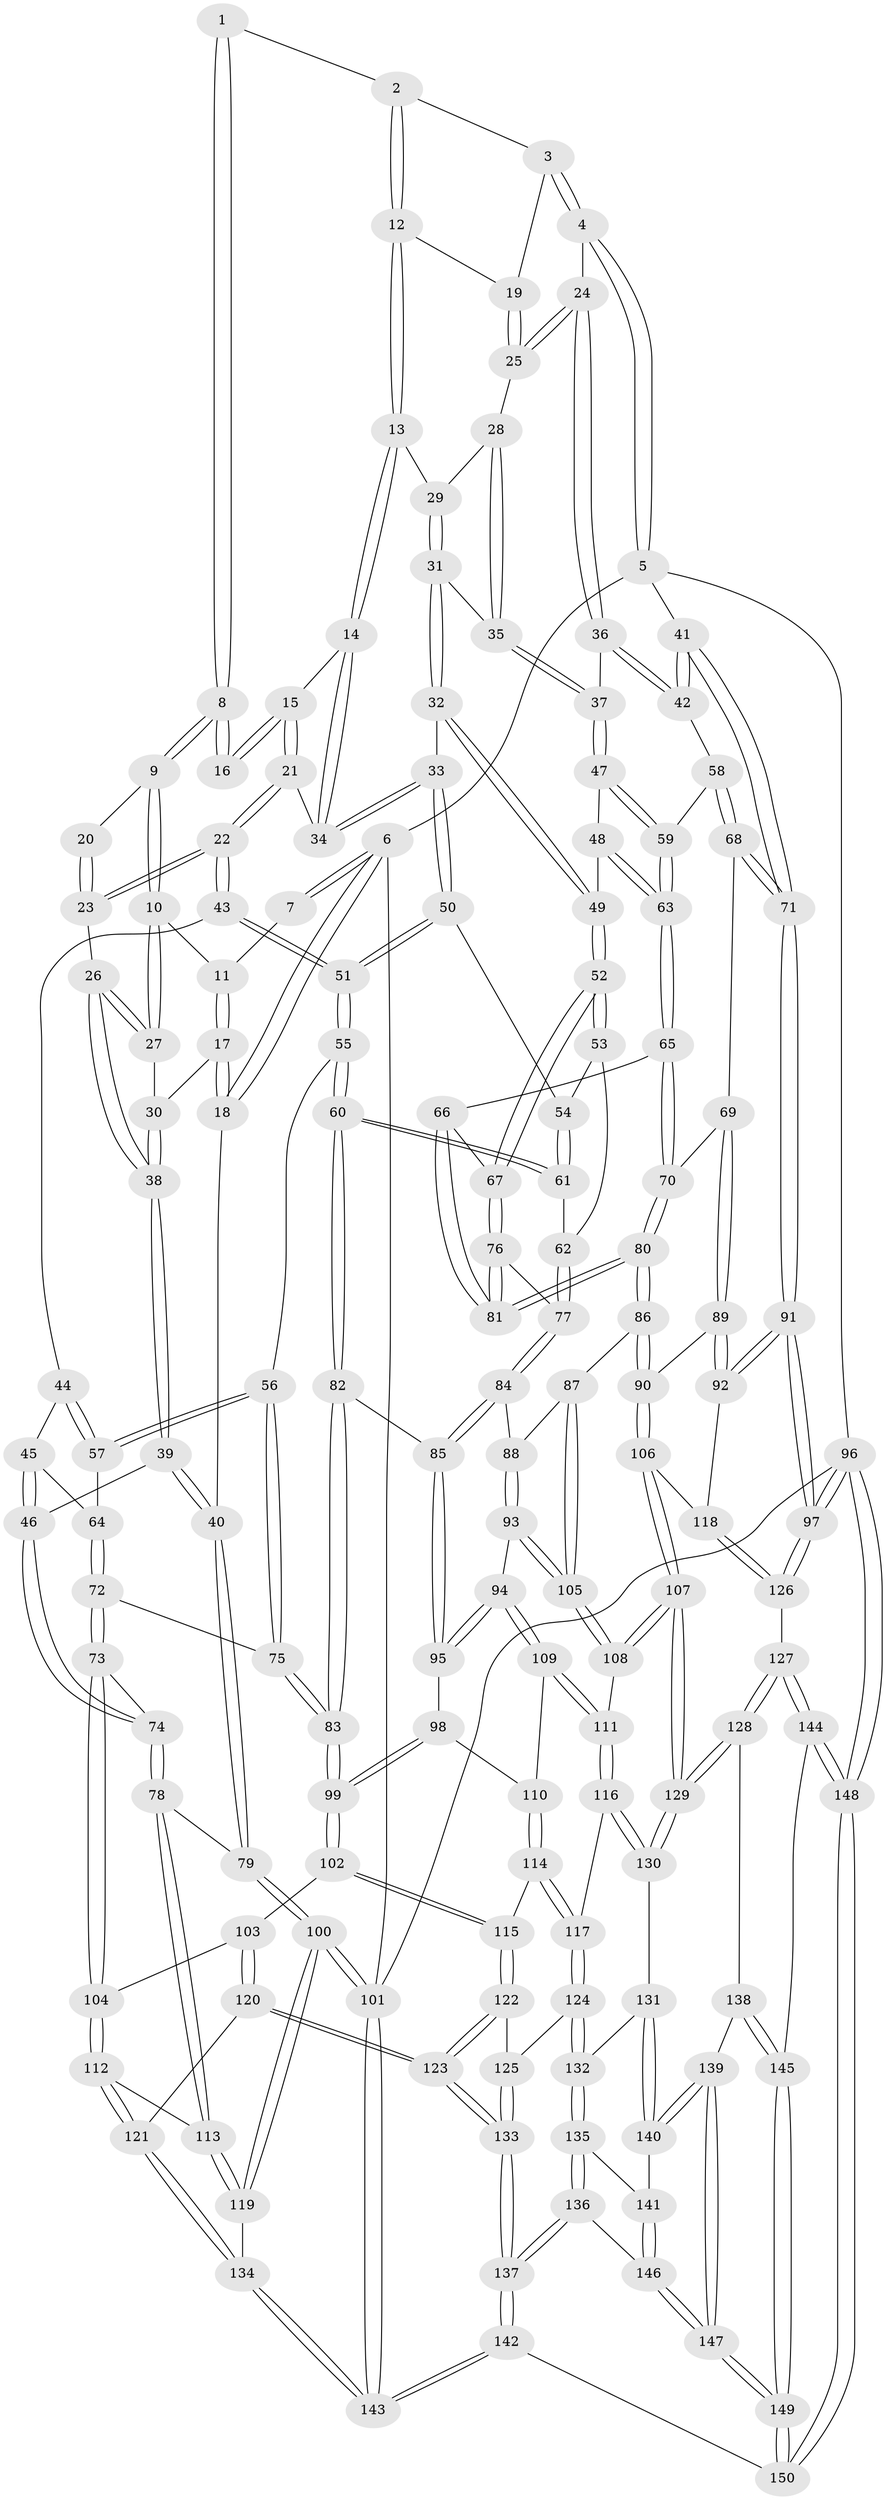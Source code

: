 // Generated by graph-tools (version 1.1) at 2025/38/03/09/25 02:38:40]
// undirected, 150 vertices, 372 edges
graph export_dot {
graph [start="1"]
  node [color=gray90,style=filled];
  1 [pos="+0.32595656499250053+0"];
  2 [pos="+0.5923874591014799+0"];
  3 [pos="+0.893556800713934+0"];
  4 [pos="+1+0"];
  5 [pos="+1+0"];
  6 [pos="+0+0"];
  7 [pos="+0.1556767807084725+0"];
  8 [pos="+0.36678786589917484+0.04200639096323051"];
  9 [pos="+0.24405961731174627+0.06882721127796278"];
  10 [pos="+0.2224265402678222+0.06987830373752417"];
  11 [pos="+0.16732571100994972+0"];
  12 [pos="+0.5760587053707421+0"];
  13 [pos="+0.5587262553466981+0.030017859399613347"];
  14 [pos="+0.4786415077151726+0.09535162011623785"];
  15 [pos="+0.42938283799408866+0.10350224429083521"];
  16 [pos="+0.37259539149812365+0.052666581145231865"];
  17 [pos="+0.098716479920484+0.13508881446791227"];
  18 [pos="+0+0"];
  19 [pos="+0.6971613645412224+0.07948409192599744"];
  20 [pos="+0.3211934479390926+0.10162269603476018"];
  21 [pos="+0.37362697827527136+0.2054697419454136"];
  22 [pos="+0.3377659015647249+0.24231807763042001"];
  23 [pos="+0.2851613310921699+0.18903120364475437"];
  24 [pos="+0.8149062853521127+0.10395536836134354"];
  25 [pos="+0.7265577399684366+0.10871422546097764"];
  26 [pos="+0.25606716467692775+0.17216974777992108"];
  27 [pos="+0.21343594404896693+0.1030274972414526"];
  28 [pos="+0.6820202110884909+0.1552492926922539"];
  29 [pos="+0.5601448843960544+0.03313536563160888"];
  30 [pos="+0.09900470531100286+0.13540852225867347"];
  31 [pos="+0.6125048351013901+0.2084940308392042"];
  32 [pos="+0.5784035132721285+0.25666470905782024"];
  33 [pos="+0.5635675631414823+0.25920645611568166"];
  34 [pos="+0.5268248105530154+0.2189045815911206"];
  35 [pos="+0.667425335093667+0.18510298936887534"];
  36 [pos="+0.819039335843976+0.23920658414960863"];
  37 [pos="+0.7909656768871406+0.27051642303550444"];
  38 [pos="+0.094397243528155+0.27025743332134883"];
  39 [pos="+0.07769177332087171+0.31641151104849086"];
  40 [pos="+0+0.3306818835731094"];
  41 [pos="+1+0.22553972616978898"];
  42 [pos="+1+0.2601338920069066"];
  43 [pos="+0.3378412173388266+0.24730411413414757"];
  44 [pos="+0.2853904754266979+0.2878044925521213"];
  45 [pos="+0.1803697459002908+0.32840913429749385"];
  46 [pos="+0.08476893806725343+0.3220974361276813"];
  47 [pos="+0.7891405137666293+0.2757439765658578"];
  48 [pos="+0.7432504366996405+0.32401598393526126"];
  49 [pos="+0.671168494018843+0.3347121715811681"];
  50 [pos="+0.5305745105291675+0.29308701766644785"];
  51 [pos="+0.3876687368986899+0.3043292215824367"];
  52 [pos="+0.632328566491745+0.42387229893348527"];
  53 [pos="+0.5489349653814405+0.36683891168171706"];
  54 [pos="+0.529621039282092+0.3266183857203128"];
  55 [pos="+0.39327856680829737+0.4024924115873335"];
  56 [pos="+0.35429718809635724+0.42540567013755076"];
  57 [pos="+0.28940820954671237+0.39936998194649126"];
  58 [pos="+0.8847509878005598+0.3764147283335829"];
  59 [pos="+0.8735201094777864+0.3690981598362491"];
  60 [pos="+0.4476213229138793+0.4376786486244879"];
  61 [pos="+0.45616607418817245+0.4327982830251906"];
  62 [pos="+0.5319429240958412+0.42552678675400224"];
  63 [pos="+0.7723300644113235+0.4198514804667937"];
  64 [pos="+0.24778809648987696+0.41110627036227704"];
  65 [pos="+0.7726132582658599+0.42313825904560703"];
  66 [pos="+0.7677346015405855+0.42848647230672526"];
  67 [pos="+0.631385317450588+0.4382570390157383"];
  68 [pos="+0.894775567059792+0.46307877625863747"];
  69 [pos="+0.8886804802525214+0.4710222006740313"];
  70 [pos="+0.8401563828799775+0.46173004509200166"];
  71 [pos="+1+0.38309653042491065"];
  72 [pos="+0.21920786367206402+0.5304861205932829"];
  73 [pos="+0.15181929447348438+0.5500848053707558"];
  74 [pos="+0.14913098852867068+0.5498835418991227"];
  75 [pos="+0.29607121504826706+0.5376364394825197"];
  76 [pos="+0.6267378920137523+0.4535939327229616"];
  77 [pos="+0.6075120594706539+0.4688909089707667"];
  78 [pos="+0.13798350785773192+0.557403121050529"];
  79 [pos="+0+0.4918213882149106"];
  80 [pos="+0.7402693363686991+0.5576758652091761"];
  81 [pos="+0.726211240184634+0.5176446543675596"];
  82 [pos="+0.4647789180479076+0.5152052153551154"];
  83 [pos="+0.37582896010015987+0.6039706902906569"];
  84 [pos="+0.6003159078410191+0.481974984986366"];
  85 [pos="+0.5000491517076826+0.524921061481723"];
  86 [pos="+0.7414535414516192+0.5680151731129953"];
  87 [pos="+0.6836296685952818+0.5846377265636038"];
  88 [pos="+0.6052677347528072+0.5053531822682459"];
  89 [pos="+0.8912490520001575+0.5220791079147832"];
  90 [pos="+0.7894775376228731+0.6134851500885511"];
  91 [pos="+1+0.630857871645563"];
  92 [pos="+1+0.6126416164419421"];
  93 [pos="+0.5903878992892347+0.6170417105006272"];
  94 [pos="+0.5754217407519258+0.6207540822215295"];
  95 [pos="+0.5348443091109711+0.5850445819962752"];
  96 [pos="+1+1"];
  97 [pos="+1+0.8034042992501967"];
  98 [pos="+0.46239023209387176+0.6297616493127238"];
  99 [pos="+0.37795151879772515+0.6166235361509976"];
  100 [pos="+0+0.7455749441298666"];
  101 [pos="+0+1"];
  102 [pos="+0.3739238865435154+0.6394673631656672"];
  103 [pos="+0.3246356804424382+0.6805930306129757"];
  104 [pos="+0.23096142109313492+0.6701147414749344"];
  105 [pos="+0.626945391509065+0.6257790350516613"];
  106 [pos="+0.8014365673715362+0.6698868940844689"];
  107 [pos="+0.7318449107464271+0.753383482428983"];
  108 [pos="+0.6375368236411741+0.6477676894778468"];
  109 [pos="+0.5627451602524246+0.6391227812797666"];
  110 [pos="+0.5237332092004418+0.6634555934523029"];
  111 [pos="+0.5893420044991886+0.7391967673649064"];
  112 [pos="+0.20359490171649575+0.7462256480922914"];
  113 [pos="+0.06903075744861627+0.7012222857505965"];
  114 [pos="+0.503183440948567+0.7183777144411976"];
  115 [pos="+0.39904047885468863+0.677863376308278"];
  116 [pos="+0.5892461751862512+0.7438161041784337"];
  117 [pos="+0.5094532584921613+0.7353503497374398"];
  118 [pos="+0.8657612727891734+0.685985683159841"];
  119 [pos="+0.009483250791270461+0.7494952039117253"];
  120 [pos="+0.2778985106423756+0.8270349027504784"];
  121 [pos="+0.2555208026357888+0.8272154429176448"];
  122 [pos="+0.40563142978179073+0.7347114580609612"];
  123 [pos="+0.3483401505409708+0.8642739117925848"];
  124 [pos="+0.49420635096775206+0.7677592825610062"];
  125 [pos="+0.46467015851558047+0.7725475171606202"];
  126 [pos="+0.9403221700296239+0.811702386772791"];
  127 [pos="+0.8608129167537039+0.874264725465402"];
  128 [pos="+0.733479944068946+0.7954897050595682"];
  129 [pos="+0.7276535202563074+0.7660844340912217"];
  130 [pos="+0.6035753527513156+0.7584467938003723"];
  131 [pos="+0.6019629861651907+0.7615463417470745"];
  132 [pos="+0.5214774397184707+0.8401744385929621"];
  133 [pos="+0.36478544439018673+0.8811045840611329"];
  134 [pos="+0.13285321593064914+0.9090460515532663"];
  135 [pos="+0.5203759529617881+0.8581625339906848"];
  136 [pos="+0.43312262338873486+0.9094374924400207"];
  137 [pos="+0.3883534005068853+0.9184427152305604"];
  138 [pos="+0.6942335305709332+0.8597720000896171"];
  139 [pos="+0.6179258181225626+0.8998114263342784"];
  140 [pos="+0.5989104989159842+0.890858531935579"];
  141 [pos="+0.5968603177809826+0.8904685810598366"];
  142 [pos="+0.324374018272919+1"];
  143 [pos="+0.05059523637426091+1"];
  144 [pos="+0.860081796997916+0.9248337874199631"];
  145 [pos="+0.742850840848832+0.9643304757091966"];
  146 [pos="+0.5234691179774379+0.9631416990781502"];
  147 [pos="+0.6319516292857736+1"];
  148 [pos="+1+1"];
  149 [pos="+0.6425189885949204+1"];
  150 [pos="+0.6412002074683607+1"];
  1 -- 2;
  1 -- 8;
  1 -- 8;
  2 -- 3;
  2 -- 12;
  2 -- 12;
  3 -- 4;
  3 -- 4;
  3 -- 19;
  4 -- 5;
  4 -- 5;
  4 -- 24;
  5 -- 6;
  5 -- 41;
  5 -- 96;
  6 -- 7;
  6 -- 7;
  6 -- 18;
  6 -- 18;
  6 -- 101;
  7 -- 11;
  8 -- 9;
  8 -- 9;
  8 -- 16;
  8 -- 16;
  9 -- 10;
  9 -- 10;
  9 -- 20;
  10 -- 11;
  10 -- 27;
  10 -- 27;
  11 -- 17;
  11 -- 17;
  12 -- 13;
  12 -- 13;
  12 -- 19;
  13 -- 14;
  13 -- 14;
  13 -- 29;
  14 -- 15;
  14 -- 34;
  14 -- 34;
  15 -- 16;
  15 -- 16;
  15 -- 21;
  15 -- 21;
  17 -- 18;
  17 -- 18;
  17 -- 30;
  18 -- 40;
  19 -- 25;
  19 -- 25;
  20 -- 23;
  20 -- 23;
  21 -- 22;
  21 -- 22;
  21 -- 34;
  22 -- 23;
  22 -- 23;
  22 -- 43;
  22 -- 43;
  23 -- 26;
  24 -- 25;
  24 -- 25;
  24 -- 36;
  24 -- 36;
  25 -- 28;
  26 -- 27;
  26 -- 27;
  26 -- 38;
  26 -- 38;
  27 -- 30;
  28 -- 29;
  28 -- 35;
  28 -- 35;
  29 -- 31;
  29 -- 31;
  30 -- 38;
  30 -- 38;
  31 -- 32;
  31 -- 32;
  31 -- 35;
  32 -- 33;
  32 -- 49;
  32 -- 49;
  33 -- 34;
  33 -- 34;
  33 -- 50;
  33 -- 50;
  35 -- 37;
  35 -- 37;
  36 -- 37;
  36 -- 42;
  36 -- 42;
  37 -- 47;
  37 -- 47;
  38 -- 39;
  38 -- 39;
  39 -- 40;
  39 -- 40;
  39 -- 46;
  40 -- 79;
  40 -- 79;
  41 -- 42;
  41 -- 42;
  41 -- 71;
  41 -- 71;
  42 -- 58;
  43 -- 44;
  43 -- 51;
  43 -- 51;
  44 -- 45;
  44 -- 57;
  44 -- 57;
  45 -- 46;
  45 -- 46;
  45 -- 64;
  46 -- 74;
  46 -- 74;
  47 -- 48;
  47 -- 59;
  47 -- 59;
  48 -- 49;
  48 -- 63;
  48 -- 63;
  49 -- 52;
  49 -- 52;
  50 -- 51;
  50 -- 51;
  50 -- 54;
  51 -- 55;
  51 -- 55;
  52 -- 53;
  52 -- 53;
  52 -- 67;
  52 -- 67;
  53 -- 54;
  53 -- 62;
  54 -- 61;
  54 -- 61;
  55 -- 56;
  55 -- 60;
  55 -- 60;
  56 -- 57;
  56 -- 57;
  56 -- 75;
  56 -- 75;
  57 -- 64;
  58 -- 59;
  58 -- 68;
  58 -- 68;
  59 -- 63;
  59 -- 63;
  60 -- 61;
  60 -- 61;
  60 -- 82;
  60 -- 82;
  61 -- 62;
  62 -- 77;
  62 -- 77;
  63 -- 65;
  63 -- 65;
  64 -- 72;
  64 -- 72;
  65 -- 66;
  65 -- 70;
  65 -- 70;
  66 -- 67;
  66 -- 81;
  66 -- 81;
  67 -- 76;
  67 -- 76;
  68 -- 69;
  68 -- 71;
  68 -- 71;
  69 -- 70;
  69 -- 89;
  69 -- 89;
  70 -- 80;
  70 -- 80;
  71 -- 91;
  71 -- 91;
  72 -- 73;
  72 -- 73;
  72 -- 75;
  73 -- 74;
  73 -- 104;
  73 -- 104;
  74 -- 78;
  74 -- 78;
  75 -- 83;
  75 -- 83;
  76 -- 77;
  76 -- 81;
  76 -- 81;
  77 -- 84;
  77 -- 84;
  78 -- 79;
  78 -- 113;
  78 -- 113;
  79 -- 100;
  79 -- 100;
  80 -- 81;
  80 -- 81;
  80 -- 86;
  80 -- 86;
  82 -- 83;
  82 -- 83;
  82 -- 85;
  83 -- 99;
  83 -- 99;
  84 -- 85;
  84 -- 85;
  84 -- 88;
  85 -- 95;
  85 -- 95;
  86 -- 87;
  86 -- 90;
  86 -- 90;
  87 -- 88;
  87 -- 105;
  87 -- 105;
  88 -- 93;
  88 -- 93;
  89 -- 90;
  89 -- 92;
  89 -- 92;
  90 -- 106;
  90 -- 106;
  91 -- 92;
  91 -- 92;
  91 -- 97;
  91 -- 97;
  92 -- 118;
  93 -- 94;
  93 -- 105;
  93 -- 105;
  94 -- 95;
  94 -- 95;
  94 -- 109;
  94 -- 109;
  95 -- 98;
  96 -- 97;
  96 -- 97;
  96 -- 148;
  96 -- 148;
  96 -- 101;
  97 -- 126;
  97 -- 126;
  98 -- 99;
  98 -- 99;
  98 -- 110;
  99 -- 102;
  99 -- 102;
  100 -- 101;
  100 -- 101;
  100 -- 119;
  100 -- 119;
  101 -- 143;
  101 -- 143;
  102 -- 103;
  102 -- 115;
  102 -- 115;
  103 -- 104;
  103 -- 120;
  103 -- 120;
  104 -- 112;
  104 -- 112;
  105 -- 108;
  105 -- 108;
  106 -- 107;
  106 -- 107;
  106 -- 118;
  107 -- 108;
  107 -- 108;
  107 -- 129;
  107 -- 129;
  108 -- 111;
  109 -- 110;
  109 -- 111;
  109 -- 111;
  110 -- 114;
  110 -- 114;
  111 -- 116;
  111 -- 116;
  112 -- 113;
  112 -- 121;
  112 -- 121;
  113 -- 119;
  113 -- 119;
  114 -- 115;
  114 -- 117;
  114 -- 117;
  115 -- 122;
  115 -- 122;
  116 -- 117;
  116 -- 130;
  116 -- 130;
  117 -- 124;
  117 -- 124;
  118 -- 126;
  118 -- 126;
  119 -- 134;
  120 -- 121;
  120 -- 123;
  120 -- 123;
  121 -- 134;
  121 -- 134;
  122 -- 123;
  122 -- 123;
  122 -- 125;
  123 -- 133;
  123 -- 133;
  124 -- 125;
  124 -- 132;
  124 -- 132;
  125 -- 133;
  125 -- 133;
  126 -- 127;
  127 -- 128;
  127 -- 128;
  127 -- 144;
  127 -- 144;
  128 -- 129;
  128 -- 129;
  128 -- 138;
  129 -- 130;
  129 -- 130;
  130 -- 131;
  131 -- 132;
  131 -- 140;
  131 -- 140;
  132 -- 135;
  132 -- 135;
  133 -- 137;
  133 -- 137;
  134 -- 143;
  134 -- 143;
  135 -- 136;
  135 -- 136;
  135 -- 141;
  136 -- 137;
  136 -- 137;
  136 -- 146;
  137 -- 142;
  137 -- 142;
  138 -- 139;
  138 -- 145;
  138 -- 145;
  139 -- 140;
  139 -- 140;
  139 -- 147;
  139 -- 147;
  140 -- 141;
  141 -- 146;
  141 -- 146;
  142 -- 143;
  142 -- 143;
  142 -- 150;
  144 -- 145;
  144 -- 148;
  144 -- 148;
  145 -- 149;
  145 -- 149;
  146 -- 147;
  146 -- 147;
  147 -- 149;
  147 -- 149;
  148 -- 150;
  148 -- 150;
  149 -- 150;
  149 -- 150;
}
